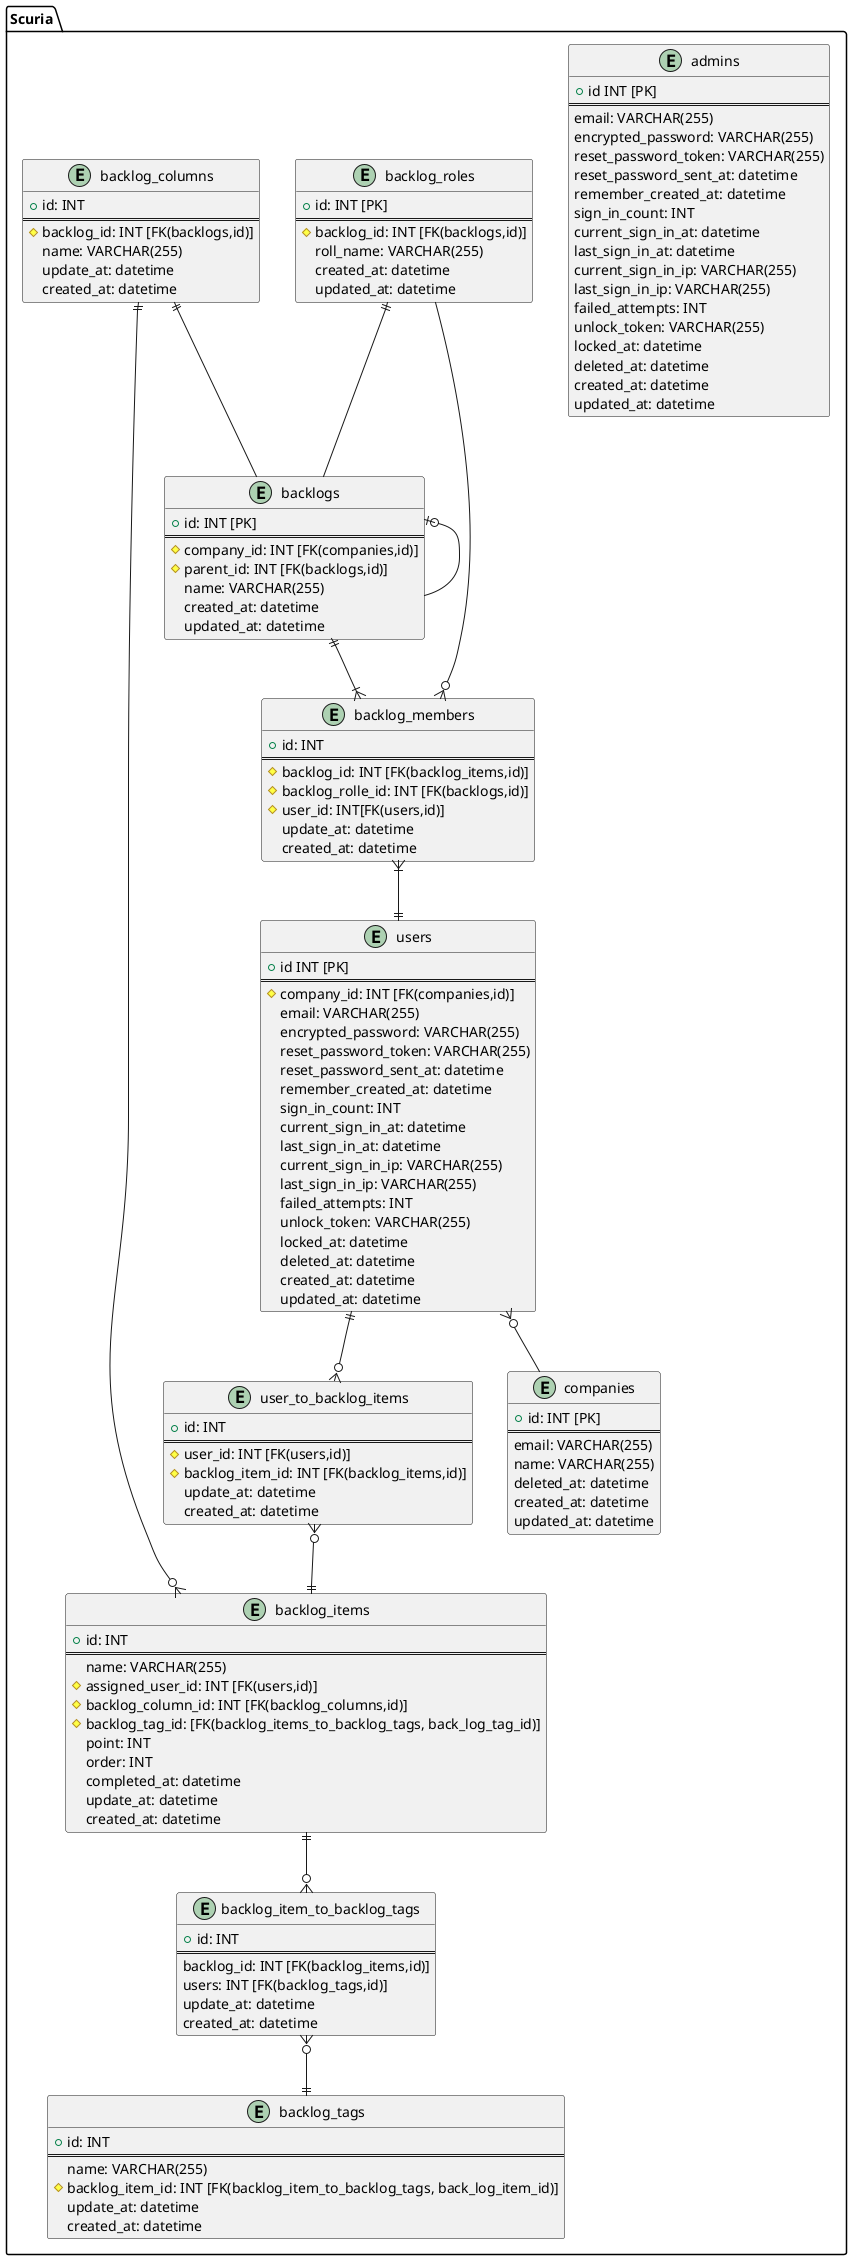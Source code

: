 @startuml

' hide the spot
' hide circle

' avoid problems with angled crows feet
' skinparam linetype ortho


package "Scuria" {
  entity "users" {
    + id INT [PK]
    ==
    # company_id: INT [FK(companies,id)]
    email: VARCHAR(255)
    encrypted_password: VARCHAR(255)
    reset_password_token: VARCHAR(255)
    reset_password_sent_at: datetime
    remember_created_at: datetime
    sign_in_count: INT
    current_sign_in_at: datetime
    last_sign_in_at: datetime
    current_sign_in_ip: VARCHAR(255)
    last_sign_in_ip: VARCHAR(255)
    failed_attempts: INT
    unlock_token: VARCHAR(255)
    locked_at: datetime
    deleted_at: datetime
    created_at: datetime
    updated_at: datetime
  }

  entity "admins" {
     + id INT [PK]
    ==
    email: VARCHAR(255)
    encrypted_password: VARCHAR(255)
    reset_password_token: VARCHAR(255)
    reset_password_sent_at: datetime
    remember_created_at: datetime
    sign_in_count: INT
    current_sign_in_at: datetime
    last_sign_in_at: datetime
    current_sign_in_ip: VARCHAR(255)
    last_sign_in_ip: VARCHAR(255)
    failed_attempts: INT
    unlock_token: VARCHAR(255)
    locked_at: datetime
    deleted_at: datetime
    created_at: datetime
    updated_at: datetime
  }

  entity "companies" {
    + id: INT [PK]
    ==
    email: VARCHAR(255)
    name: VARCHAR(255)
    deleted_at: datetime
    created_at: datetime
    updated_at: datetime
  }

  entity "backlog_roles" {
    + id: INT [PK]
    ==
    # backlog_id: INT [FK(backlogs,id)]
    roll_name: VARCHAR(255)
    created_at: datetime
    updated_at: datetime
  }


  entity "backlogs" {
    + id: INT [PK]
    ==
    # company_id: INT [FK(companies,id)]
    # parent_id: INT [FK(backlogs,id)] 
    name: VARCHAR(255)
    created_at: datetime
    updated_at: datetime 
  }

  entity "backlog_columns" {
    +id: INT
    ==
    # backlog_id: INT [FK(backlogs,id)]
    name: VARCHAR(255)
    update_at: datetime
    created_at: datetime
  }


  entity "backlog_items" {
    +id: INT
    ==
    name: VARCHAR(255)
    # assigned_user_id: INT [FK(users,id)]
    # backlog_column_id: INT [FK(backlog_columns,id)]
    # backlog_tag_id: [FK(backlog_items_to_backlog_tags, back_log_tag_id)]
    point: INT
    order: INT
    completed_at: datetime
    update_at: datetime
    created_at: datetime
  }

  entity "backlog_item_to_backlog_tags" {
    +id: INT
    ==
    backlog_id: INT [FK(backlog_items,id)]
    users: INT [FK(backlog_tags,id)]
    update_at: datetime
    created_at: datetime
  }


  entity "backlog_members" {
    +id: INT
    ==
    # backlog_id: INT [FK(backlog_items,id)]
    # backlog_rolle_id: INT [FK(backlogs,id)]
    # user_id: INT[FK(users,id)]
    update_at: datetime
    created_at: datetime
  }

  entity "backlog_tags" {
    +id: INT
    ==
    name: VARCHAR(255)
    # backlog_item_id: INT [FK(backlog_item_to_backlog_tags, back_log_item_id)]
    update_at: datetime
    created_at: datetime
  }

  entity "user_to_backlog_items" {
    +id: INT
    ==
    # user_id: INT [FK(users,id)]
    # backlog_item_id: INT [FK(backlog_items,id)]
    update_at: datetime
    created_at: datetime
  }


  users }o-- companies
  backlog_roles ||-- backlogs
  backlogs |o-- backlogs

  backlog_columns ||-- backlogs
  backlog_columns ||--o{ backlog_items
  backlog_items ||--o{ backlog_item_to_backlog_tags
  backlog_item_to_backlog_tags }o--||backlog_tags
  backlogs ||--|{ backlog_members
  backlog_members}|--||users

  backlog_roles --o{ backlog_members
  users ||--o{ user_to_backlog_items
  user_to_backlog_items }o--|| backlog_items

}


@enduml

